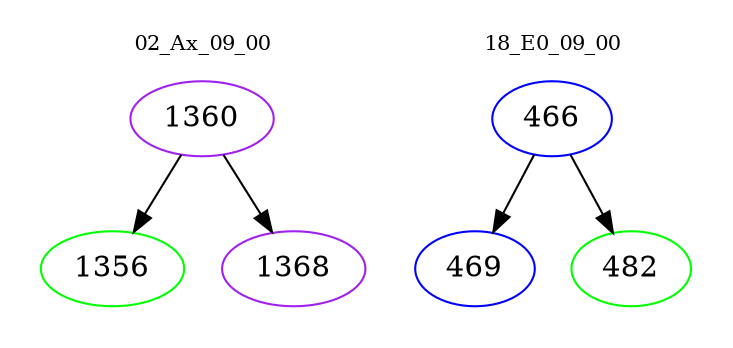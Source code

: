 digraph{
subgraph cluster_0 {
color = white
label = "02_Ax_09_00";
fontsize=10;
T0_1360 [label="1360", color="purple"]
T0_1360 -> T0_1356 [color="black"]
T0_1356 [label="1356", color="green"]
T0_1360 -> T0_1368 [color="black"]
T0_1368 [label="1368", color="purple"]
}
subgraph cluster_1 {
color = white
label = "18_E0_09_00";
fontsize=10;
T1_466 [label="466", color="blue"]
T1_466 -> T1_469 [color="black"]
T1_469 [label="469", color="blue"]
T1_466 -> T1_482 [color="black"]
T1_482 [label="482", color="green"]
}
}
